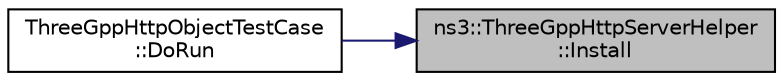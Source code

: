 digraph "ns3::ThreeGppHttpServerHelper::Install"
{
 // LATEX_PDF_SIZE
  edge [fontname="Helvetica",fontsize="10",labelfontname="Helvetica",labelfontsize="10"];
  node [fontname="Helvetica",fontsize="10",shape=record];
  rankdir="RL";
  Node1 [label="ns3::ThreeGppHttpServerHelper\l::Install",height=0.2,width=0.4,color="black", fillcolor="grey75", style="filled", fontcolor="black",tooltip="Install an ThreeGppHttpServer on each node of the input container configured with all the attributes ..."];
  Node1 -> Node2 [dir="back",color="midnightblue",fontsize="10",style="solid",fontname="Helvetica"];
  Node2 [label="ThreeGppHttpObjectTestCase\l::DoRun",height=0.2,width=0.4,color="black", fillcolor="white", style="filled",URL="$class_three_gpp_http_object_test_case.html#a41234f035937ee1b044864f3db643b7d",tooltip="Implementation to actually run this TestCase."];
}
